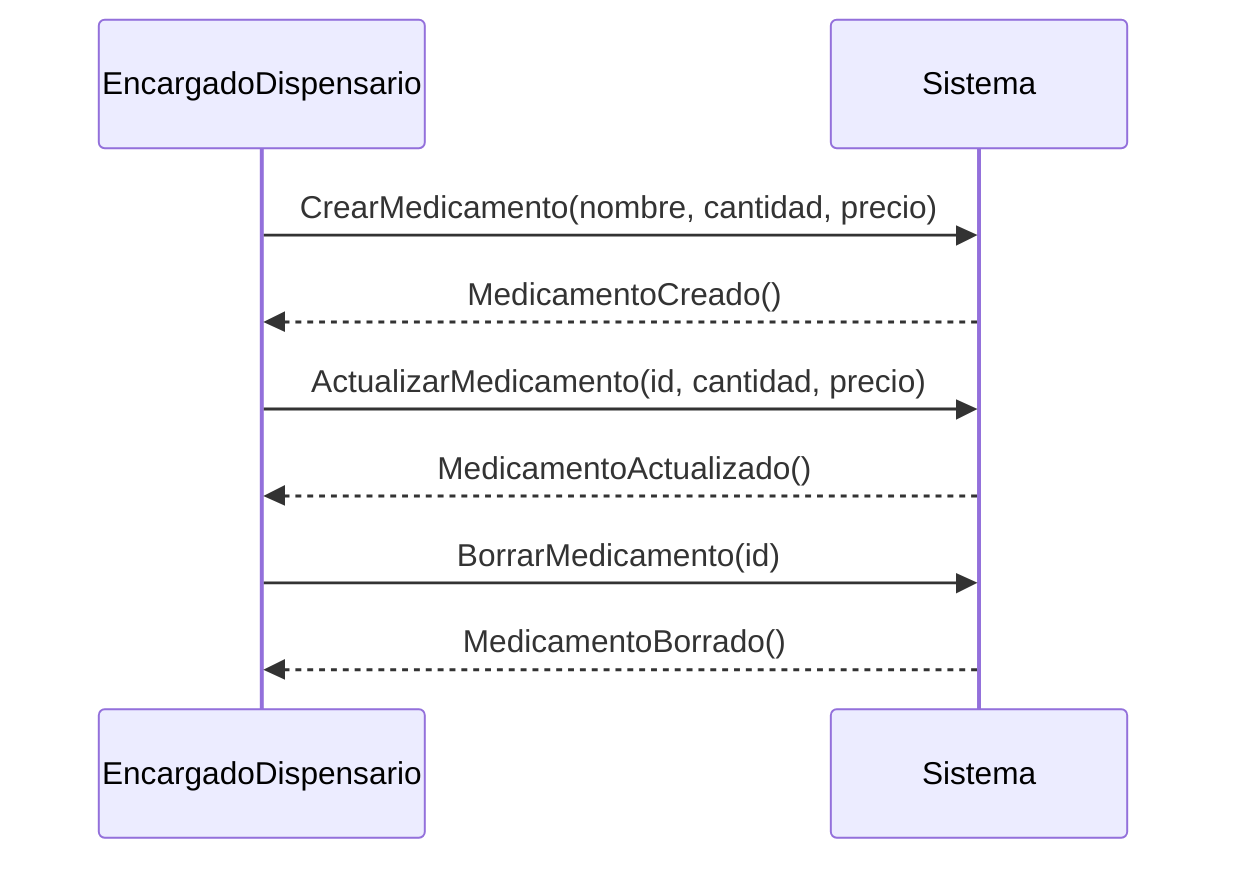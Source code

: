 sequenceDiagram
    participant EncargadoDispensario
    participant Sistema

    EncargadoDispensario->>Sistema: CrearMedicamento(nombre, cantidad, precio)
    Sistema-->>EncargadoDispensario: MedicamentoCreado()
    EncargadoDispensario->>Sistema: ActualizarMedicamento(id, cantidad, precio)
    Sistema-->>EncargadoDispensario: MedicamentoActualizado()
    EncargadoDispensario->>Sistema: BorrarMedicamento(id)
    Sistema-->>EncargadoDispensario: MedicamentoBorrado()